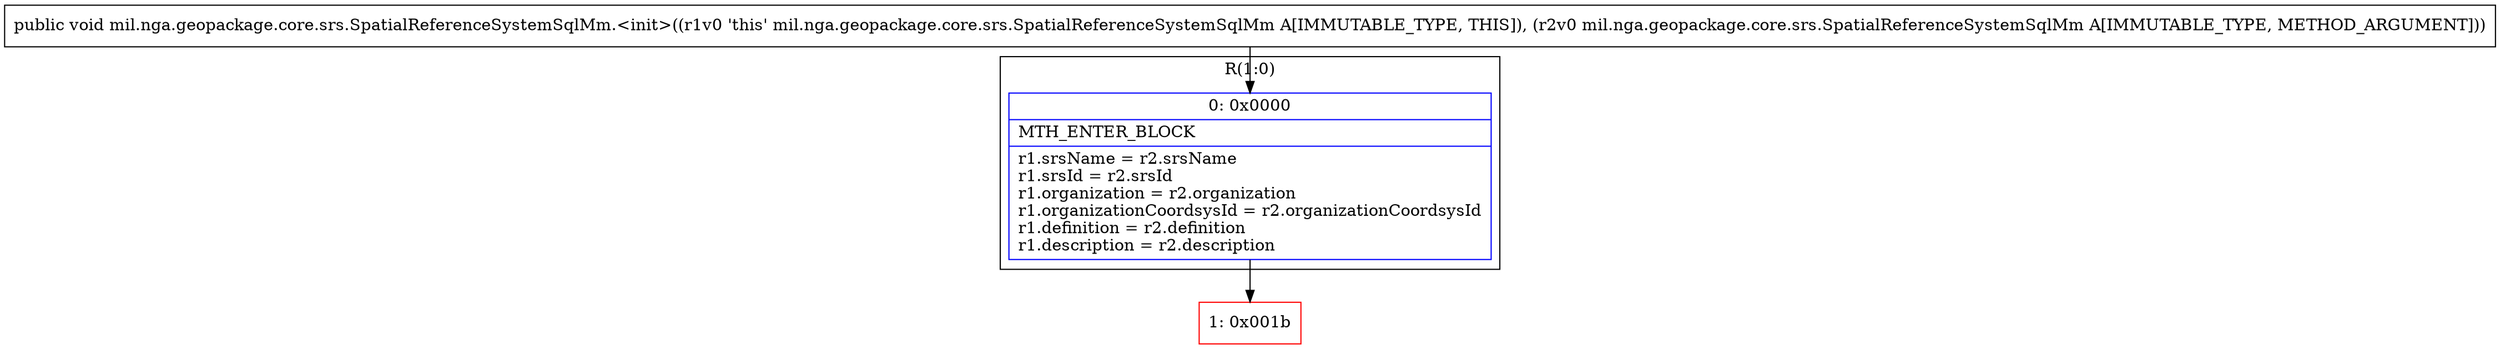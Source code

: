 digraph "CFG formil.nga.geopackage.core.srs.SpatialReferenceSystemSqlMm.\<init\>(Lmil\/nga\/geopackage\/core\/srs\/SpatialReferenceSystemSqlMm;)V" {
subgraph cluster_Region_1280019075 {
label = "R(1:0)";
node [shape=record,color=blue];
Node_0 [shape=record,label="{0\:\ 0x0000|MTH_ENTER_BLOCK\l|r1.srsName = r2.srsName\lr1.srsId = r2.srsId\lr1.organization = r2.organization\lr1.organizationCoordsysId = r2.organizationCoordsysId\lr1.definition = r2.definition\lr1.description = r2.description\l}"];
}
Node_1 [shape=record,color=red,label="{1\:\ 0x001b}"];
MethodNode[shape=record,label="{public void mil.nga.geopackage.core.srs.SpatialReferenceSystemSqlMm.\<init\>((r1v0 'this' mil.nga.geopackage.core.srs.SpatialReferenceSystemSqlMm A[IMMUTABLE_TYPE, THIS]), (r2v0 mil.nga.geopackage.core.srs.SpatialReferenceSystemSqlMm A[IMMUTABLE_TYPE, METHOD_ARGUMENT])) }"];
MethodNode -> Node_0;
Node_0 -> Node_1;
}

